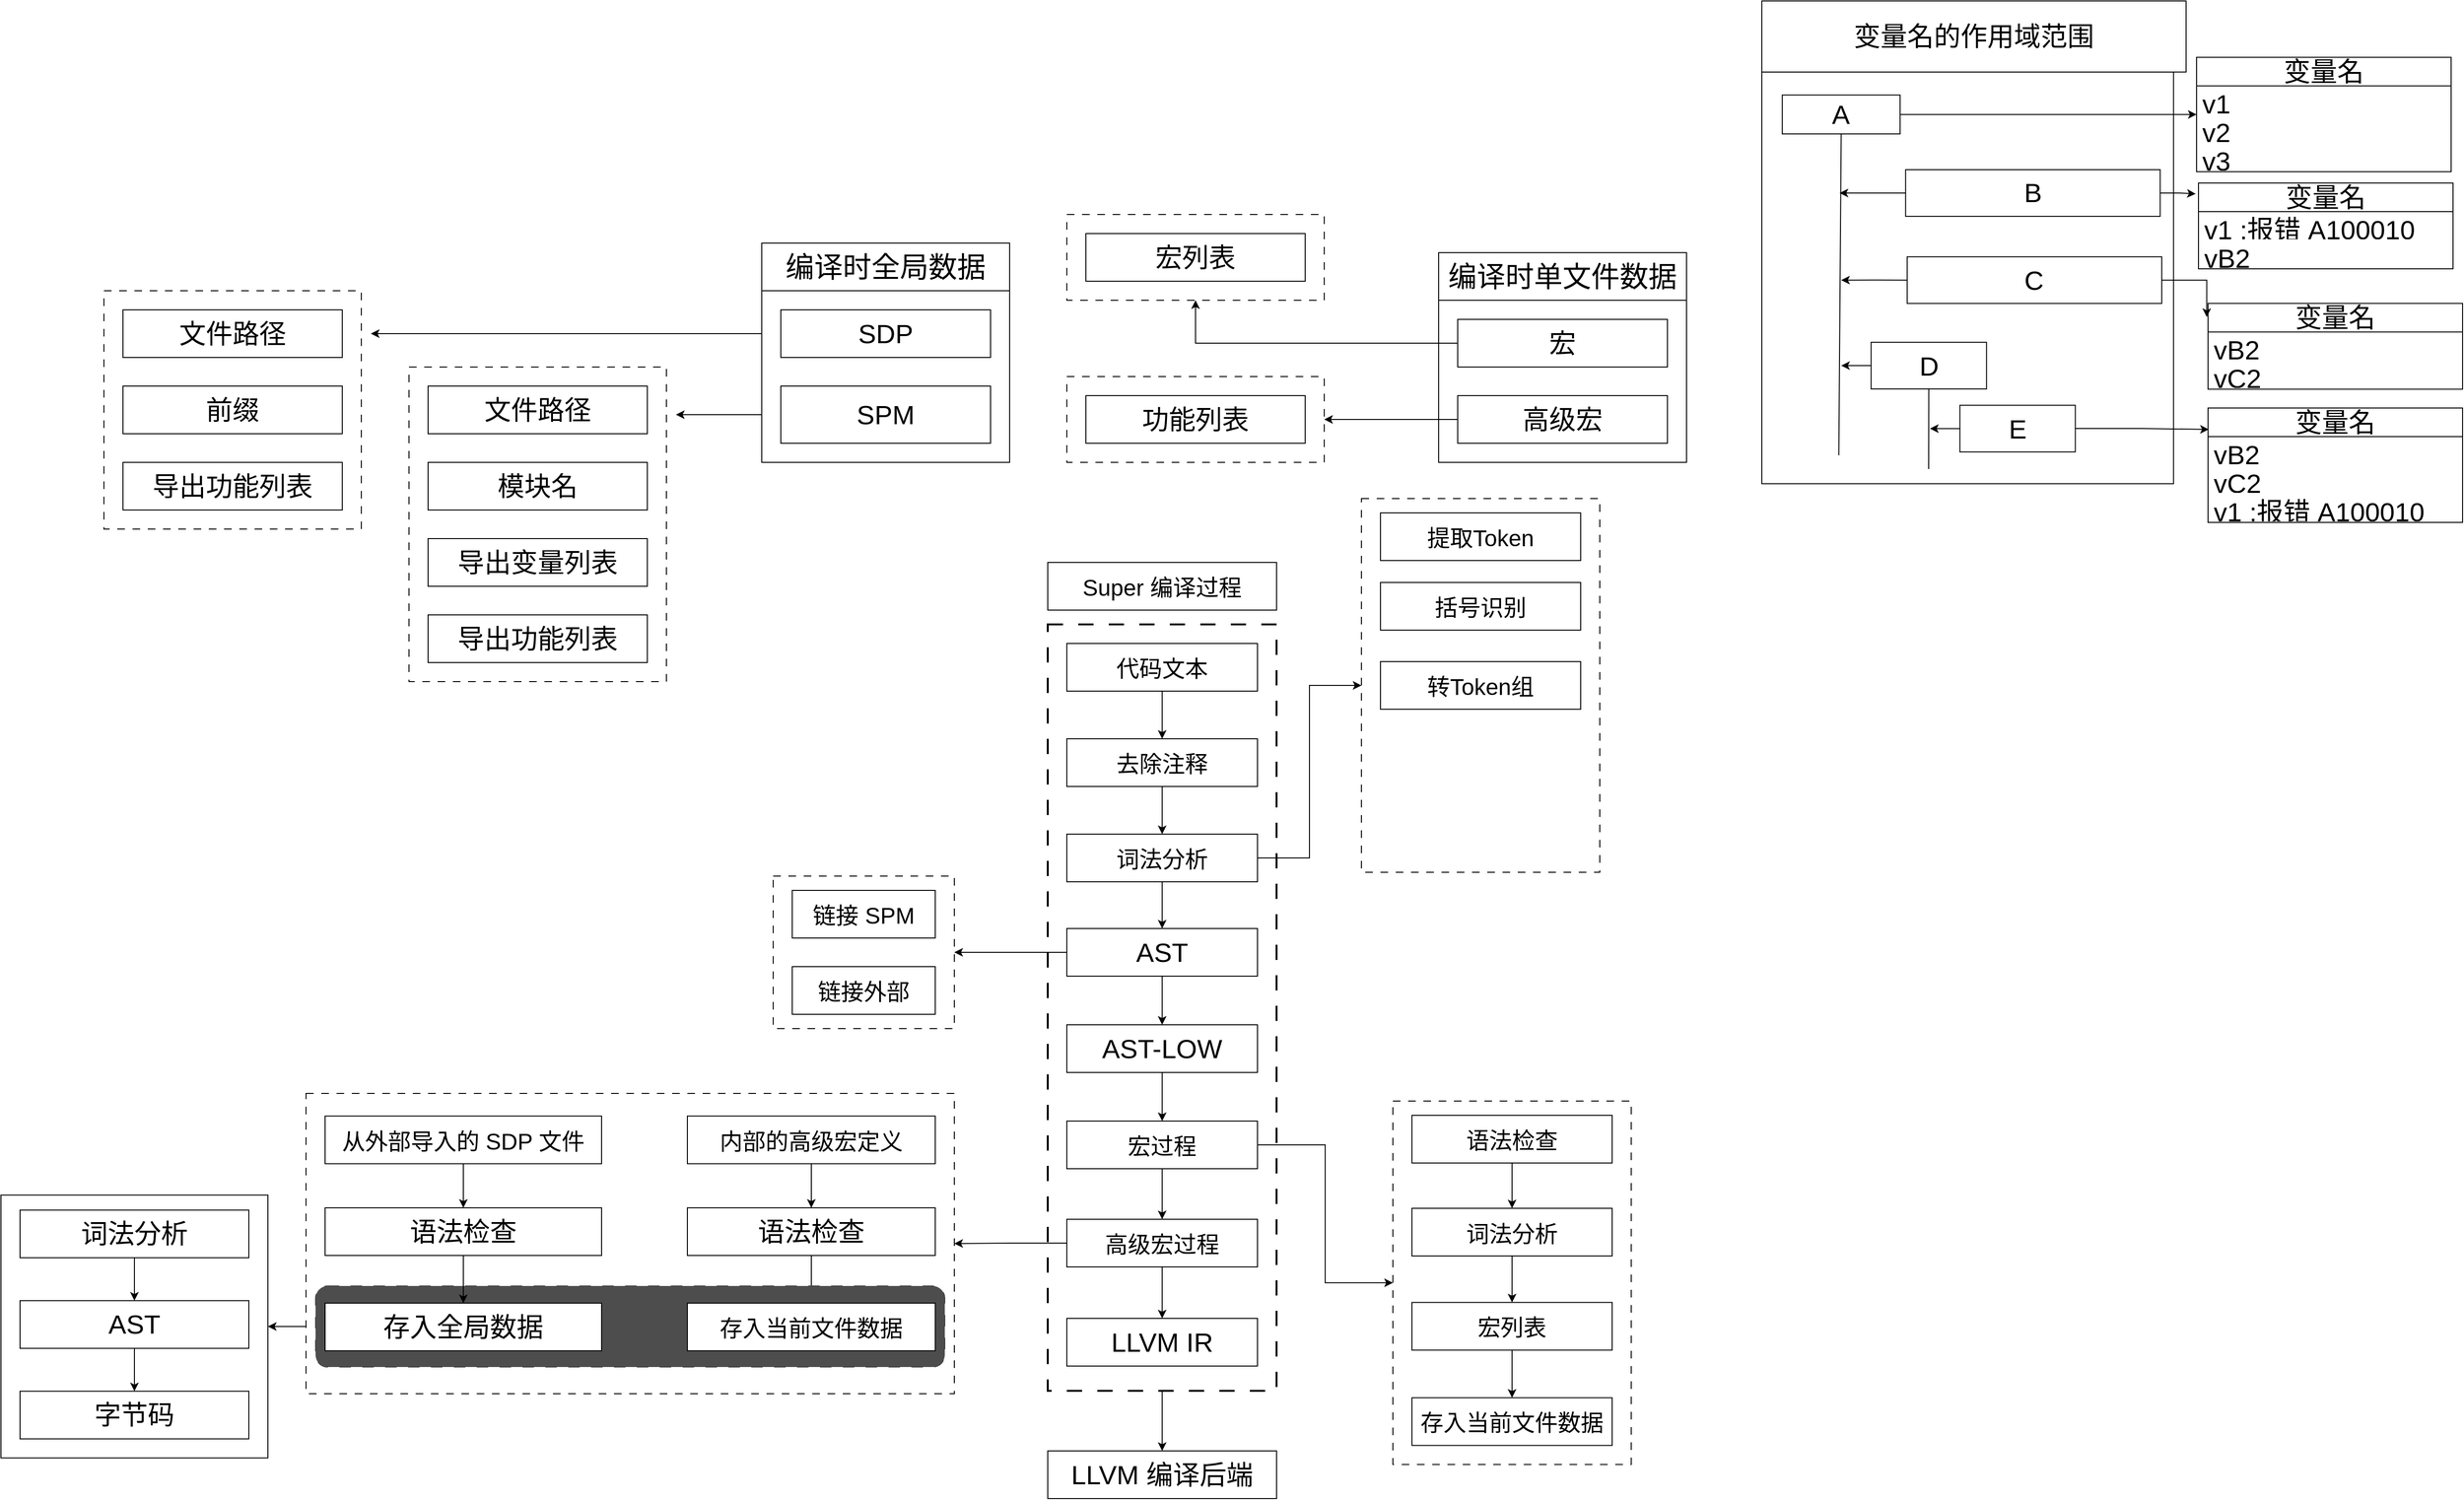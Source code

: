 <mxfile version="27.0.9">
  <diagram name="第 1 页" id="Vq4NFNa0_FkRNS-fq95_">
    <mxGraphModel dx="3046" dy="2180" grid="0" gridSize="10" guides="1" tooltips="1" connect="1" arrows="1" fold="1" page="0" pageScale="1" pageWidth="1000" pageHeight="1000" background="none" math="0" shadow="0">
      <root>
        <mxCell id="0" />
        <mxCell id="1" parent="0" />
        <mxCell id="2mUO1VsIVxacZMf1Uv3O-189" value="" style="edgeStyle=orthogonalEdgeStyle;rounded=0;orthogonalLoop=1;jettySize=auto;html=1;" parent="1" source="2mUO1VsIVxacZMf1Uv3O-9" target="2mUO1VsIVxacZMf1Uv3O-188" edge="1">
          <mxGeometry relative="1" as="geometry" />
        </mxCell>
        <mxCell id="2mUO1VsIVxacZMf1Uv3O-9" value="" style="rounded=0;whiteSpace=wrap;html=1;dashed=1;dashPattern=8 8;strokeWidth=2;" parent="1" vertex="1">
          <mxGeometry x="280" y="120" width="240" height="804" as="geometry" />
        </mxCell>
        <mxCell id="2mUO1VsIVxacZMf1Uv3O-105" value="&lt;span style=&quot;font-size: 24px;&quot;&gt;Super 编译过程&lt;/span&gt;" style="html=1;whiteSpace=wrap;fontSize=28;" parent="1" vertex="1">
          <mxGeometry x="280" y="55" width="240" height="50" as="geometry" />
        </mxCell>
        <mxCell id="2mUO1VsIVxacZMf1Uv3O-108" value="" style="edgeStyle=orthogonalEdgeStyle;rounded=0;orthogonalLoop=1;jettySize=auto;html=1;" parent="1" source="2mUO1VsIVxacZMf1Uv3O-106" target="2mUO1VsIVxacZMf1Uv3O-107" edge="1">
          <mxGeometry relative="1" as="geometry" />
        </mxCell>
        <mxCell id="2mUO1VsIVxacZMf1Uv3O-106" value="&lt;span style=&quot;font-size: 24px;&quot;&gt;代码文本&lt;/span&gt;" style="html=1;whiteSpace=wrap;fontSize=28;" parent="1" vertex="1">
          <mxGeometry x="300" y="140" width="200" height="50" as="geometry" />
        </mxCell>
        <mxCell id="2mUO1VsIVxacZMf1Uv3O-112" value="" style="edgeStyle=orthogonalEdgeStyle;rounded=0;orthogonalLoop=1;jettySize=auto;html=1;" parent="1" source="2mUO1VsIVxacZMf1Uv3O-107" target="2mUO1VsIVxacZMf1Uv3O-109" edge="1">
          <mxGeometry relative="1" as="geometry" />
        </mxCell>
        <object label="&lt;span style=&quot;font-size: 24px;&quot;&gt;去除注释&lt;/span&gt;" id="2mUO1VsIVxacZMf1Uv3O-107">
          <mxCell style="html=1;whiteSpace=wrap;fontSize=28;" parent="1" vertex="1">
            <mxGeometry x="300" y="240" width="200" height="50" as="geometry" />
          </mxCell>
        </object>
        <mxCell id="CVecepeYsr_i7JUgzHfF-67" style="edgeStyle=orthogonalEdgeStyle;rounded=0;orthogonalLoop=1;jettySize=auto;html=1;entryX=0;entryY=0.5;entryDx=0;entryDy=0;" parent="1" source="2mUO1VsIVxacZMf1Uv3O-109" target="2mUO1VsIVxacZMf1Uv3O-227" edge="1">
          <mxGeometry relative="1" as="geometry" />
        </mxCell>
        <mxCell id="8J4blaZt_7UuDxUn_A4w-1" value="" style="edgeStyle=orthogonalEdgeStyle;rounded=0;orthogonalLoop=1;jettySize=auto;html=1;" edge="1" parent="1" source="2mUO1VsIVxacZMf1Uv3O-109" target="2mUO1VsIVxacZMf1Uv3O-182">
          <mxGeometry relative="1" as="geometry" />
        </mxCell>
        <mxCell id="2mUO1VsIVxacZMf1Uv3O-109" value="&lt;font style=&quot;font-size: 24px;&quot;&gt;词法分析&lt;/font&gt;" style="html=1;whiteSpace=wrap;fontSize=28;" parent="1" vertex="1">
          <mxGeometry x="300" y="340" width="200" height="50" as="geometry" />
        </mxCell>
        <mxCell id="8J4blaZt_7UuDxUn_A4w-4" value="" style="edgeStyle=orthogonalEdgeStyle;rounded=0;orthogonalLoop=1;jettySize=auto;html=1;" edge="1" parent="1" source="2mUO1VsIVxacZMf1Uv3O-110" target="8J4blaZt_7UuDxUn_A4w-2">
          <mxGeometry relative="1" as="geometry" />
        </mxCell>
        <mxCell id="8J4blaZt_7UuDxUn_A4w-7" style="edgeStyle=orthogonalEdgeStyle;rounded=0;orthogonalLoop=1;jettySize=auto;html=1;entryX=0;entryY=0.5;entryDx=0;entryDy=0;" edge="1" parent="1" source="2mUO1VsIVxacZMf1Uv3O-110" target="2mUO1VsIVxacZMf1Uv3O-23">
          <mxGeometry relative="1" as="geometry" />
        </mxCell>
        <mxCell id="2mUO1VsIVxacZMf1Uv3O-110" value="&lt;span style=&quot;font-size: 24px;&quot;&gt;宏过程&lt;/span&gt;" style="html=1;whiteSpace=wrap;fontSize=28;" parent="1" vertex="1">
          <mxGeometry x="300" y="641" width="200" height="50" as="geometry" />
        </mxCell>
        <mxCell id="2mUO1VsIVxacZMf1Uv3O-173" style="edgeStyle=orthogonalEdgeStyle;rounded=0;orthogonalLoop=1;jettySize=auto;html=1;entryX=1;entryY=0.5;entryDx=0;entryDy=0;" parent="1" source="2mUO1VsIVxacZMf1Uv3O-171" target="2mUO1VsIVxacZMf1Uv3O-172" edge="1">
          <mxGeometry relative="1" as="geometry" />
        </mxCell>
        <mxCell id="2mUO1VsIVxacZMf1Uv3O-179" value="" style="group" parent="1" vertex="1" connectable="0">
          <mxGeometry x="-818" y="718.63" width="280" height="275.75" as="geometry" />
        </mxCell>
        <mxCell id="2mUO1VsIVxacZMf1Uv3O-172" value="" style="rounded=0;whiteSpace=wrap;html=1;" parent="2mUO1VsIVxacZMf1Uv3O-179" vertex="1">
          <mxGeometry width="280" height="275.75" as="geometry" />
        </mxCell>
        <mxCell id="2mUO1VsIVxacZMf1Uv3O-176" value="" style="edgeStyle=orthogonalEdgeStyle;rounded=0;orthogonalLoop=1;jettySize=auto;html=1;" parent="2mUO1VsIVxacZMf1Uv3O-179" source="2mUO1VsIVxacZMf1Uv3O-174" target="2mUO1VsIVxacZMf1Uv3O-175" edge="1">
          <mxGeometry relative="1" as="geometry" />
        </mxCell>
        <mxCell id="2mUO1VsIVxacZMf1Uv3O-174" value="词法分析" style="html=1;whiteSpace=wrap;fontSize=28;" parent="2mUO1VsIVxacZMf1Uv3O-179" vertex="1">
          <mxGeometry x="20" y="15.75" width="240" height="50" as="geometry" />
        </mxCell>
        <mxCell id="2mUO1VsIVxacZMf1Uv3O-178" value="" style="edgeStyle=orthogonalEdgeStyle;rounded=0;orthogonalLoop=1;jettySize=auto;html=1;" parent="2mUO1VsIVxacZMf1Uv3O-179" source="2mUO1VsIVxacZMf1Uv3O-175" target="2mUO1VsIVxacZMf1Uv3O-177" edge="1">
          <mxGeometry relative="1" as="geometry" />
        </mxCell>
        <mxCell id="2mUO1VsIVxacZMf1Uv3O-175" value="AST" style="html=1;whiteSpace=wrap;fontSize=28;" parent="2mUO1VsIVxacZMf1Uv3O-179" vertex="1">
          <mxGeometry x="20" y="110.75" width="240" height="50" as="geometry" />
        </mxCell>
        <mxCell id="2mUO1VsIVxacZMf1Uv3O-177" value="字节码" style="html=1;whiteSpace=wrap;fontSize=28;" parent="2mUO1VsIVxacZMf1Uv3O-179" vertex="1">
          <mxGeometry x="20" y="205.75" width="240" height="50" as="geometry" />
        </mxCell>
        <mxCell id="2mUO1VsIVxacZMf1Uv3O-43" value="" style="rounded=0;whiteSpace=wrap;html=1;dashed=1;dashPattern=8 8;container=0;" parent="1" vertex="1">
          <mxGeometry x="-498" y="612" width="680" height="315" as="geometry" />
        </mxCell>
        <mxCell id="2mUO1VsIVxacZMf1Uv3O-166" value="" style="edgeStyle=orthogonalEdgeStyle;rounded=0;orthogonalLoop=1;jettySize=auto;html=1;" parent="1" source="2mUO1VsIVxacZMf1Uv3O-100" target="2mUO1VsIVxacZMf1Uv3O-164" edge="1">
          <mxGeometry relative="1" as="geometry" />
        </mxCell>
        <mxCell id="2mUO1VsIVxacZMf1Uv3O-100" value="&lt;span style=&quot;font-size: 24px;&quot;&gt;从外部导入的 SDP 文件&lt;/span&gt;" style="html=1;whiteSpace=wrap;fontSize=28;container=0;" parent="1" vertex="1">
          <mxGeometry x="-478" y="635.75" width="290" height="50" as="geometry" />
        </mxCell>
        <mxCell id="2mUO1VsIVxacZMf1Uv3O-103" value="" style="edgeStyle=orthogonalEdgeStyle;rounded=0;orthogonalLoop=1;jettySize=auto;html=1;" parent="1" source="2mUO1VsIVxacZMf1Uv3O-101" target="2mUO1VsIVxacZMf1Uv3O-102" edge="1">
          <mxGeometry relative="1" as="geometry" />
        </mxCell>
        <mxCell id="2mUO1VsIVxacZMf1Uv3O-101" value="&lt;span style=&quot;font-size: 24px;&quot;&gt;内部的高级宏定义&lt;/span&gt;" style="html=1;whiteSpace=wrap;fontSize=28;container=0;" parent="1" vertex="1">
          <mxGeometry x="-98" y="635.75" width="260" height="50" as="geometry" />
        </mxCell>
        <mxCell id="2mUO1VsIVxacZMf1Uv3O-161" value="" style="edgeStyle=orthogonalEdgeStyle;rounded=0;orthogonalLoop=1;jettySize=auto;html=1;" parent="1" source="2mUO1VsIVxacZMf1Uv3O-102" target="2mUO1VsIVxacZMf1Uv3O-159" edge="1">
          <mxGeometry relative="1" as="geometry" />
        </mxCell>
        <mxCell id="2mUO1VsIVxacZMf1Uv3O-102" value="语法检查" style="html=1;whiteSpace=wrap;fontSize=28;container=0;" parent="1" vertex="1">
          <mxGeometry x="-98" y="732" width="260" height="50" as="geometry" />
        </mxCell>
        <mxCell id="2mUO1VsIVxacZMf1Uv3O-104" style="edgeStyle=orthogonalEdgeStyle;rounded=0;orthogonalLoop=1;jettySize=auto;html=1;exitX=0.5;exitY=1;exitDx=0;exitDy=0;" parent="1" source="2mUO1VsIVxacZMf1Uv3O-101" target="2mUO1VsIVxacZMf1Uv3O-101" edge="1">
          <mxGeometry relative="1" as="geometry" />
        </mxCell>
        <mxCell id="2mUO1VsIVxacZMf1Uv3O-171" value="" style="rounded=1;whiteSpace=wrap;html=1;dashed=1;dashPattern=12 12;strokeColor=light-dark(#424242,#FFFFFF);fillColor=#4D4D4D;" parent="1" vertex="1">
          <mxGeometry x="-488" y="814" width="660" height="85" as="geometry" />
        </mxCell>
        <mxCell id="2mUO1VsIVxacZMf1Uv3O-134" value="存入全局数据" style="html=1;whiteSpace=wrap;fontSize=28;container=0;" parent="1" vertex="1">
          <mxGeometry x="-478" y="832" width="290" height="50" as="geometry" />
        </mxCell>
        <mxCell id="2mUO1VsIVxacZMf1Uv3O-159" value="&lt;span style=&quot;font-size: 24px;&quot;&gt;存入&lt;/span&gt;&lt;span style=&quot;font-size: 24px;&quot;&gt;当前文件数据&lt;/span&gt;" style="html=1;whiteSpace=wrap;fontSize=28;" parent="1" vertex="1">
          <mxGeometry x="-98" y="832" width="260" height="50" as="geometry" />
        </mxCell>
        <mxCell id="2mUO1VsIVxacZMf1Uv3O-167" value="" style="edgeStyle=orthogonalEdgeStyle;rounded=0;orthogonalLoop=1;jettySize=auto;html=1;" parent="1" source="2mUO1VsIVxacZMf1Uv3O-164" target="2mUO1VsIVxacZMf1Uv3O-134" edge="1">
          <mxGeometry relative="1" as="geometry" />
        </mxCell>
        <mxCell id="2mUO1VsIVxacZMf1Uv3O-164" value="语法检查" style="html=1;whiteSpace=wrap;fontSize=28;container=0;" parent="1" vertex="1">
          <mxGeometry x="-478" y="732" width="290" height="50" as="geometry" />
        </mxCell>
        <mxCell id="2mUO1VsIVxacZMf1Uv3O-185" value="" style="edgeStyle=orthogonalEdgeStyle;rounded=0;orthogonalLoop=1;jettySize=auto;html=1;" parent="1" source="2mUO1VsIVxacZMf1Uv3O-182" target="2mUO1VsIVxacZMf1Uv3O-184" edge="1">
          <mxGeometry relative="1" as="geometry" />
        </mxCell>
        <mxCell id="2mUO1VsIVxacZMf1Uv3O-205" style="edgeStyle=orthogonalEdgeStyle;rounded=0;orthogonalLoop=1;jettySize=auto;html=1;entryX=1;entryY=0.5;entryDx=0;entryDy=0;" parent="1" source="2mUO1VsIVxacZMf1Uv3O-182" target="2mUO1VsIVxacZMf1Uv3O-192" edge="1">
          <mxGeometry relative="1" as="geometry">
            <mxPoint x="190" y="650" as="targetPoint" />
          </mxGeometry>
        </mxCell>
        <mxCell id="2mUO1VsIVxacZMf1Uv3O-182" value="AST" style="html=1;whiteSpace=wrap;fontSize=28;" parent="1" vertex="1">
          <mxGeometry x="300" y="439" width="200" height="50" as="geometry" />
        </mxCell>
        <mxCell id="8J4blaZt_7UuDxUn_A4w-3" value="" style="edgeStyle=orthogonalEdgeStyle;rounded=0;orthogonalLoop=1;jettySize=auto;html=1;" edge="1" parent="1" source="2mUO1VsIVxacZMf1Uv3O-184" target="2mUO1VsIVxacZMf1Uv3O-110">
          <mxGeometry relative="1" as="geometry" />
        </mxCell>
        <mxCell id="2mUO1VsIVxacZMf1Uv3O-184" value="AST-LOW" style="html=1;whiteSpace=wrap;fontSize=28;" parent="1" vertex="1">
          <mxGeometry x="300" y="540" width="200" height="50" as="geometry" />
        </mxCell>
        <mxCell id="2mUO1VsIVxacZMf1Uv3O-186" value="LLVM IR" style="html=1;whiteSpace=wrap;fontSize=28;" parent="1" vertex="1">
          <mxGeometry x="300" y="848" width="200" height="50" as="geometry" />
        </mxCell>
        <mxCell id="2mUO1VsIVxacZMf1Uv3O-188" value="LLVM 编译后端" style="html=1;whiteSpace=wrap;fontSize=28;" parent="1" vertex="1">
          <mxGeometry x="280" y="987" width="240" height="50" as="geometry" />
        </mxCell>
        <mxCell id="2mUO1VsIVxacZMf1Uv3O-191" value="" style="group" parent="1" vertex="1" connectable="0">
          <mxGeometry x="-8" y="384" width="190" height="160" as="geometry" />
        </mxCell>
        <mxCell id="2mUO1VsIVxacZMf1Uv3O-192" value="" style="rounded=0;whiteSpace=wrap;html=1;dashed=1;dashPattern=8 8;" parent="2mUO1VsIVxacZMf1Uv3O-191" vertex="1">
          <mxGeometry width="190" height="160" as="geometry" />
        </mxCell>
        <mxCell id="2mUO1VsIVxacZMf1Uv3O-193" value="&lt;span style=&quot;font-size: 24px;&quot;&gt;链接 SPM&lt;/span&gt;" style="html=1;whiteSpace=wrap;fontSize=28;" parent="2mUO1VsIVxacZMf1Uv3O-191" vertex="1">
          <mxGeometry x="20.0" y="15" width="150" height="50" as="geometry" />
        </mxCell>
        <mxCell id="2mUO1VsIVxacZMf1Uv3O-194" value="&lt;span style=&quot;font-size: 24px;&quot;&gt;链接外部&lt;/span&gt;" style="html=1;whiteSpace=wrap;fontSize=28;" parent="2mUO1VsIVxacZMf1Uv3O-191" vertex="1">
          <mxGeometry x="20.0" y="95" width="150" height="50" as="geometry" />
        </mxCell>
        <mxCell id="2mUO1VsIVxacZMf1Uv3O-196" value="" style="group" parent="1" vertex="1" connectable="0">
          <mxGeometry x="-710" y="-280" width="950" height="460" as="geometry" />
        </mxCell>
        <mxCell id="2mUO1VsIVxacZMf1Uv3O-122" value="" style="edgeStyle=orthogonalEdgeStyle;rounded=0;orthogonalLoop=1;jettySize=auto;html=1;" parent="2mUO1VsIVxacZMf1Uv3O-196" source="2mUO1VsIVxacZMf1Uv3O-118" edge="1">
          <mxGeometry relative="1" as="geometry">
            <mxPoint x="280" y="95" as="targetPoint" />
          </mxGeometry>
        </mxCell>
        <mxCell id="2mUO1VsIVxacZMf1Uv3O-133" value="" style="edgeStyle=orthogonalEdgeStyle;rounded=0;orthogonalLoop=1;jettySize=auto;html=1;" parent="2mUO1VsIVxacZMf1Uv3O-196" source="2mUO1VsIVxacZMf1Uv3O-119" edge="1">
          <mxGeometry relative="1" as="geometry">
            <mxPoint x="600" y="180" as="targetPoint" />
          </mxGeometry>
        </mxCell>
        <mxCell id="2mUO1VsIVxacZMf1Uv3O-127" value="" style="group" parent="2mUO1VsIVxacZMf1Uv3O-196" vertex="1" connectable="0">
          <mxGeometry x="320" y="130" width="270" height="330" as="geometry" />
        </mxCell>
        <mxCell id="2mUO1VsIVxacZMf1Uv3O-128" value="" style="rounded=0;whiteSpace=wrap;html=1;strokeColor=default;dashed=1;dashPattern=8 8;" parent="2mUO1VsIVxacZMf1Uv3O-127" vertex="1">
          <mxGeometry width="270" height="330" as="geometry" />
        </mxCell>
        <mxCell id="2mUO1VsIVxacZMf1Uv3O-129" value="文件路径" style="html=1;whiteSpace=wrap;fontSize=28;" parent="2mUO1VsIVxacZMf1Uv3O-127" vertex="1">
          <mxGeometry x="20" y="20" width="230" height="50" as="geometry" />
        </mxCell>
        <mxCell id="2mUO1VsIVxacZMf1Uv3O-130" value="模块名" style="html=1;whiteSpace=wrap;fontSize=28;" parent="2mUO1VsIVxacZMf1Uv3O-127" vertex="1">
          <mxGeometry x="20" y="100" width="230" height="50" as="geometry" />
        </mxCell>
        <mxCell id="2mUO1VsIVxacZMf1Uv3O-131" value="导出变量列表" style="html=1;whiteSpace=wrap;fontSize=28;" parent="2mUO1VsIVxacZMf1Uv3O-127" vertex="1">
          <mxGeometry x="20" y="180" width="230" height="50" as="geometry" />
        </mxCell>
        <mxCell id="2mUO1VsIVxacZMf1Uv3O-132" value="导出功能列表" style="html=1;whiteSpace=wrap;fontSize=28;" parent="2mUO1VsIVxacZMf1Uv3O-127" vertex="1">
          <mxGeometry x="20" y="260" width="230" height="50" as="geometry" />
        </mxCell>
        <mxCell id="2mUO1VsIVxacZMf1Uv3O-74" value="" style="rounded=0;whiteSpace=wrap;html=1;container=0;" parent="2mUO1VsIVxacZMf1Uv3O-196" vertex="1">
          <mxGeometry x="690" y="50" width="260" height="180" as="geometry" />
        </mxCell>
        <mxCell id="2mUO1VsIVxacZMf1Uv3O-99" value="&lt;span style=&quot;font-size: 30px;&quot;&gt;编译时全局数据&lt;/span&gt;" style="html=1;whiteSpace=wrap;fontSize=28;container=0;" parent="2mUO1VsIVxacZMf1Uv3O-196" vertex="1">
          <mxGeometry x="690" width="260" height="50" as="geometry" />
        </mxCell>
        <mxCell id="2mUO1VsIVxacZMf1Uv3O-118" value="SDP" style="html=1;whiteSpace=wrap;fontSize=28;container=0;" parent="2mUO1VsIVxacZMf1Uv3O-196" vertex="1">
          <mxGeometry x="710" y="70" width="220" height="50" as="geometry" />
        </mxCell>
        <mxCell id="2mUO1VsIVxacZMf1Uv3O-119" value="SPM" style="html=1;whiteSpace=wrap;fontSize=28;container=0;" parent="2mUO1VsIVxacZMf1Uv3O-196" vertex="1">
          <mxGeometry x="710" y="150" width="220" height="60" as="geometry" />
        </mxCell>
        <mxCell id="2mUO1VsIVxacZMf1Uv3O-145" value="" style="group" parent="2mUO1VsIVxacZMf1Uv3O-196" vertex="1" connectable="0">
          <mxGeometry y="50" width="270" height="250" as="geometry" />
        </mxCell>
        <mxCell id="2mUO1VsIVxacZMf1Uv3O-121" value="" style="rounded=0;whiteSpace=wrap;html=1;strokeColor=default;dashed=1;dashPattern=8 8;" parent="2mUO1VsIVxacZMf1Uv3O-145" vertex="1">
          <mxGeometry width="270" height="250" as="geometry" />
        </mxCell>
        <mxCell id="2mUO1VsIVxacZMf1Uv3O-120" value="文件路径" style="html=1;whiteSpace=wrap;fontSize=28;" parent="2mUO1VsIVxacZMf1Uv3O-145" vertex="1">
          <mxGeometry x="20" y="20" width="230" height="50" as="geometry" />
        </mxCell>
        <mxCell id="2mUO1VsIVxacZMf1Uv3O-123" value="前缀" style="html=1;whiteSpace=wrap;fontSize=28;" parent="2mUO1VsIVxacZMf1Uv3O-145" vertex="1">
          <mxGeometry x="20" y="100" width="230" height="50" as="geometry" />
        </mxCell>
        <mxCell id="2mUO1VsIVxacZMf1Uv3O-125" value="导出功能列表" style="html=1;whiteSpace=wrap;fontSize=28;" parent="2mUO1VsIVxacZMf1Uv3O-145" vertex="1">
          <mxGeometry x="20" y="180" width="230" height="50" as="geometry" />
        </mxCell>
        <mxCell id="2mUO1VsIVxacZMf1Uv3O-197" value="" style="group" parent="1" vertex="1" connectable="0">
          <mxGeometry x="300" y="-310" width="650" height="260" as="geometry" />
        </mxCell>
        <mxCell id="2mUO1VsIVxacZMf1Uv3O-139" value="" style="rounded=0;whiteSpace=wrap;html=1;container=0;" parent="2mUO1VsIVxacZMf1Uv3O-197" vertex="1">
          <mxGeometry x="390" y="90" width="260" height="170" as="geometry" />
        </mxCell>
        <mxCell id="2mUO1VsIVxacZMf1Uv3O-140" value="&lt;span style=&quot;font-size: 30px;&quot;&gt;编译时单文件数据&lt;/span&gt;" style="html=1;whiteSpace=wrap;fontSize=28;container=0;" parent="2mUO1VsIVxacZMf1Uv3O-197" vertex="1">
          <mxGeometry x="390" y="40" width="260" height="50" as="geometry" />
        </mxCell>
        <mxCell id="2mUO1VsIVxacZMf1Uv3O-157" value="" style="edgeStyle=orthogonalEdgeStyle;rounded=0;orthogonalLoop=1;jettySize=auto;html=1;entryX=0.5;entryY=1;entryDx=0;entryDy=0;entryPerimeter=0;" parent="2mUO1VsIVxacZMf1Uv3O-197" source="2mUO1VsIVxacZMf1Uv3O-143" target="2mUO1VsIVxacZMf1Uv3O-155" edge="1">
          <mxGeometry relative="1" as="geometry" />
        </mxCell>
        <mxCell id="2mUO1VsIVxacZMf1Uv3O-143" value="宏" style="html=1;whiteSpace=wrap;fontSize=28;" parent="2mUO1VsIVxacZMf1Uv3O-197" vertex="1">
          <mxGeometry x="410" y="110" width="220" height="50" as="geometry" />
        </mxCell>
        <mxCell id="2mUO1VsIVxacZMf1Uv3O-152" value="" style="edgeStyle=orthogonalEdgeStyle;rounded=0;orthogonalLoop=1;jettySize=auto;html=1;entryX=1;entryY=0.5;entryDx=0;entryDy=0;" parent="2mUO1VsIVxacZMf1Uv3O-197" source="2mUO1VsIVxacZMf1Uv3O-144" target="2mUO1VsIVxacZMf1Uv3O-147" edge="1">
          <mxGeometry relative="1" as="geometry" />
        </mxCell>
        <mxCell id="2mUO1VsIVxacZMf1Uv3O-144" value="高级宏" style="html=1;whiteSpace=wrap;fontSize=28;" parent="2mUO1VsIVxacZMf1Uv3O-197" vertex="1">
          <mxGeometry x="410" y="190" width="220" height="50" as="geometry" />
        </mxCell>
        <mxCell id="2mUO1VsIVxacZMf1Uv3O-153" value="" style="group" parent="2mUO1VsIVxacZMf1Uv3O-197" vertex="1" connectable="0">
          <mxGeometry y="170" width="270" height="90" as="geometry" />
        </mxCell>
        <mxCell id="2mUO1VsIVxacZMf1Uv3O-147" value="" style="rounded=0;whiteSpace=wrap;html=1;strokeColor=default;dashed=1;dashPattern=8 8;container=0;" parent="2mUO1VsIVxacZMf1Uv3O-153" vertex="1">
          <mxGeometry width="270" height="90" as="geometry" />
        </mxCell>
        <mxCell id="2mUO1VsIVxacZMf1Uv3O-148" value="功能列表" style="html=1;whiteSpace=wrap;fontSize=28;container=0;" parent="2mUO1VsIVxacZMf1Uv3O-153" vertex="1">
          <mxGeometry x="20" y="20" width="230" height="50" as="geometry" />
        </mxCell>
        <mxCell id="2mUO1VsIVxacZMf1Uv3O-154" value="" style="group" parent="2mUO1VsIVxacZMf1Uv3O-197" vertex="1" connectable="0">
          <mxGeometry width="270" height="90" as="geometry" />
        </mxCell>
        <mxCell id="2mUO1VsIVxacZMf1Uv3O-155" value="" style="rounded=0;whiteSpace=wrap;html=1;strokeColor=default;dashed=1;dashPattern=8 8;container=0;" parent="2mUO1VsIVxacZMf1Uv3O-154" vertex="1">
          <mxGeometry width="270" height="90" as="geometry" />
        </mxCell>
        <mxCell id="2mUO1VsIVxacZMf1Uv3O-156" value="宏列表" style="html=1;whiteSpace=wrap;fontSize=28;container=0;" parent="2mUO1VsIVxacZMf1Uv3O-154" vertex="1">
          <mxGeometry x="20" y="20" width="230" height="50" as="geometry" />
        </mxCell>
        <mxCell id="2mUO1VsIVxacZMf1Uv3O-225" value="" style="group" parent="1" vertex="1" connectable="0">
          <mxGeometry x="642" y="620" width="250" height="381.25" as="geometry" />
        </mxCell>
        <mxCell id="2mUO1VsIVxacZMf1Uv3O-23" value="" style="rounded=0;whiteSpace=wrap;html=1;dashed=1;dashPattern=8 8;" parent="2mUO1VsIVxacZMf1Uv3O-225" vertex="1">
          <mxGeometry width="250" height="381.25" as="geometry" />
        </mxCell>
        <mxCell id="2mUO1VsIVxacZMf1Uv3O-218" value="" style="edgeStyle=orthogonalEdgeStyle;rounded=0;orthogonalLoop=1;jettySize=auto;html=1;" parent="2mUO1VsIVxacZMf1Uv3O-225" source="2mUO1VsIVxacZMf1Uv3O-116" target="2mUO1VsIVxacZMf1Uv3O-217" edge="1">
          <mxGeometry relative="1" as="geometry" />
        </mxCell>
        <mxCell id="2mUO1VsIVxacZMf1Uv3O-116" value="&lt;span style=&quot;font-size: 24px;&quot;&gt;语法检查&lt;/span&gt;" style="html=1;whiteSpace=wrap;fontSize=28;" parent="2mUO1VsIVxacZMf1Uv3O-225" vertex="1">
          <mxGeometry x="20" y="15" width="210" height="50" as="geometry" />
        </mxCell>
        <mxCell id="2mUO1VsIVxacZMf1Uv3O-223" value="" style="edgeStyle=orthogonalEdgeStyle;rounded=0;orthogonalLoop=1;jettySize=auto;html=1;" parent="2mUO1VsIVxacZMf1Uv3O-225" source="2mUO1VsIVxacZMf1Uv3O-217" target="2mUO1VsIVxacZMf1Uv3O-221" edge="1">
          <mxGeometry relative="1" as="geometry" />
        </mxCell>
        <mxCell id="2mUO1VsIVxacZMf1Uv3O-217" value="&lt;span style=&quot;font-size: 24px;&quot;&gt;词法分析&lt;/span&gt;" style="html=1;whiteSpace=wrap;fontSize=28;" parent="2mUO1VsIVxacZMf1Uv3O-225" vertex="1">
          <mxGeometry x="20" y="112.5" width="210" height="50" as="geometry" />
        </mxCell>
        <mxCell id="2mUO1VsIVxacZMf1Uv3O-219" value="&lt;span style=&quot;font-size: 24px;&quot;&gt;存入&lt;/span&gt;&lt;span style=&quot;font-size: 24px;&quot;&gt;当前文件数据&lt;/span&gt;" style="html=1;whiteSpace=wrap;fontSize=28;" parent="2mUO1VsIVxacZMf1Uv3O-225" vertex="1">
          <mxGeometry x="20" y="311.25" width="210" height="50" as="geometry" />
        </mxCell>
        <mxCell id="2mUO1VsIVxacZMf1Uv3O-224" value="" style="edgeStyle=orthogonalEdgeStyle;rounded=0;orthogonalLoop=1;jettySize=auto;html=1;" parent="2mUO1VsIVxacZMf1Uv3O-225" source="2mUO1VsIVxacZMf1Uv3O-221" target="2mUO1VsIVxacZMf1Uv3O-219" edge="1">
          <mxGeometry relative="1" as="geometry" />
        </mxCell>
        <mxCell id="2mUO1VsIVxacZMf1Uv3O-221" value="&lt;font style=&quot;font-size: 24px;&quot;&gt;宏列表&lt;/font&gt;" style="html=1;whiteSpace=wrap;fontSize=28;" parent="2mUO1VsIVxacZMf1Uv3O-225" vertex="1">
          <mxGeometry x="20" y="211.25" width="210" height="50" as="geometry" />
        </mxCell>
        <mxCell id="2mUO1VsIVxacZMf1Uv3O-227" value="" style="rounded=0;whiteSpace=wrap;html=1;dashed=1;dashPattern=8 8;" parent="1" vertex="1">
          <mxGeometry x="609" y="-12" width="250" height="392" as="geometry" />
        </mxCell>
        <mxCell id="2mUO1VsIVxacZMf1Uv3O-229" value="&lt;span style=&quot;font-size: 24px;&quot;&gt;提取Token&lt;/span&gt;" style="html=1;whiteSpace=wrap;fontSize=28;" parent="1" vertex="1">
          <mxGeometry x="629" y="3" width="210" height="50" as="geometry" />
        </mxCell>
        <mxCell id="CVecepeYsr_i7JUgzHfF-22" value="" style="group" parent="1" vertex="1" connectable="0">
          <mxGeometry x="1029" y="-534" width="445" height="531" as="geometry" />
        </mxCell>
        <mxCell id="CVecepeYsr_i7JUgzHfF-20" value="" style="whiteSpace=wrap;html=1;aspect=fixed;" parent="CVecepeYsr_i7JUgzHfF-22" vertex="1">
          <mxGeometry y="74.579" width="431.833" height="431.833" as="geometry" />
        </mxCell>
        <mxCell id="CVecepeYsr_i7JUgzHfF-21" value="变量名的作用域范围" style="html=1;whiteSpace=wrap;fontSize=28;" parent="CVecepeYsr_i7JUgzHfF-22" vertex="1">
          <mxGeometry width="445" height="74.579" as="geometry" />
        </mxCell>
        <mxCell id="CVecepeYsr_i7JUgzHfF-23" value="A" style="html=1;whiteSpace=wrap;fontSize=28;" parent="CVecepeYsr_i7JUgzHfF-22" vertex="1">
          <mxGeometry x="21.426" y="98.696" width="123.611" height="40.783" as="geometry" />
        </mxCell>
        <mxCell id="CVecepeYsr_i7JUgzHfF-24" value="" style="endArrow=none;html=1;rounded=0;entryX=0.5;entryY=1;entryDx=0;entryDy=0;exitX=0.187;exitY=0.931;exitDx=0;exitDy=0;exitPerimeter=0;" parent="CVecepeYsr_i7JUgzHfF-22" source="CVecepeYsr_i7JUgzHfF-20" target="CVecepeYsr_i7JUgzHfF-23" edge="1">
          <mxGeometry width="50" height="50" relative="1" as="geometry">
            <mxPoint x="83.231" y="371.945" as="sourcePoint" />
            <mxPoint x="-3.296" y="230.018" as="targetPoint" />
          </mxGeometry>
        </mxCell>
        <mxCell id="CVecepeYsr_i7JUgzHfF-28" value="" style="group;fontSize=28;" parent="CVecepeYsr_i7JUgzHfF-22" vertex="1" connectable="0">
          <mxGeometry x="81.583" y="177" width="336.222" height="48.94" as="geometry" />
        </mxCell>
        <mxCell id="CVecepeYsr_i7JUgzHfF-27" style="edgeStyle=orthogonalEdgeStyle;rounded=0;orthogonalLoop=1;jettySize=auto;html=1;exitX=0;exitY=0.5;exitDx=0;exitDy=0;" parent="CVecepeYsr_i7JUgzHfF-28" source="CVecepeYsr_i7JUgzHfF-26" edge="1">
          <mxGeometry relative="1" as="geometry">
            <mxPoint y="24.47" as="targetPoint" />
          </mxGeometry>
        </mxCell>
        <mxCell id="CVecepeYsr_i7JUgzHfF-26" value="&lt;font style=&quot;font-size: 28px;&quot;&gt;B&lt;/font&gt;" style="rounded=0;whiteSpace=wrap;html=1;fontSize=11;" parent="CVecepeYsr_i7JUgzHfF-28" vertex="1">
          <mxGeometry x="69.222" width="267" height="48.94" as="geometry" />
        </mxCell>
        <mxCell id="CVecepeYsr_i7JUgzHfF-29" value="" style="group" parent="CVecepeYsr_i7JUgzHfF-22" vertex="1" connectable="0">
          <mxGeometry x="83.231" y="268.355" width="336.222" height="48.94" as="geometry" />
        </mxCell>
        <mxCell id="CVecepeYsr_i7JUgzHfF-30" style="edgeStyle=orthogonalEdgeStyle;rounded=0;orthogonalLoop=1;jettySize=auto;html=1;exitX=0;exitY=0.5;exitDx=0;exitDy=0;" parent="CVecepeYsr_i7JUgzHfF-29" source="CVecepeYsr_i7JUgzHfF-31" edge="1">
          <mxGeometry relative="1" as="geometry">
            <mxPoint y="24.47" as="targetPoint" />
          </mxGeometry>
        </mxCell>
        <mxCell id="CVecepeYsr_i7JUgzHfF-31" value="&lt;font style=&quot;font-size: 28px;&quot;&gt;C&lt;/font&gt;" style="rounded=0;whiteSpace=wrap;html=1;" parent="CVecepeYsr_i7JUgzHfF-29" vertex="1">
          <mxGeometry x="69.222" width="267" height="48.94" as="geometry" />
        </mxCell>
        <mxCell id="CVecepeYsr_i7JUgzHfF-32" value="" style="group" parent="CVecepeYsr_i7JUgzHfF-22" vertex="1" connectable="0">
          <mxGeometry x="83.231" y="358.078" width="152.454" height="48.94" as="geometry" />
        </mxCell>
        <mxCell id="CVecepeYsr_i7JUgzHfF-33" style="edgeStyle=orthogonalEdgeStyle;rounded=0;orthogonalLoop=1;jettySize=auto;html=1;exitX=0;exitY=0.5;exitDx=0;exitDy=0;" parent="CVecepeYsr_i7JUgzHfF-32" source="CVecepeYsr_i7JUgzHfF-34" edge="1">
          <mxGeometry relative="1" as="geometry">
            <mxPoint y="24.47" as="targetPoint" />
          </mxGeometry>
        </mxCell>
        <mxCell id="CVecepeYsr_i7JUgzHfF-34" value="&lt;font style=&quot;font-size: 28px;&quot;&gt;D&lt;/font&gt;" style="rounded=0;whiteSpace=wrap;html=1;" parent="CVecepeYsr_i7JUgzHfF-32" vertex="1">
          <mxGeometry x="31.388" width="121.066" height="48.94" as="geometry" />
        </mxCell>
        <mxCell id="CVecepeYsr_i7JUgzHfF-35" value="" style="endArrow=none;html=1;rounded=0;exitX=0.5;exitY=1;exitDx=0;exitDy=0;" parent="CVecepeYsr_i7JUgzHfF-22" source="CVecepeYsr_i7JUgzHfF-34" edge="1">
          <mxGeometry width="50" height="50" relative="1" as="geometry">
            <mxPoint x="182.944" y="376.023" as="sourcePoint" />
            <mxPoint x="175" y="491" as="targetPoint" />
          </mxGeometry>
        </mxCell>
        <mxCell id="CVecepeYsr_i7JUgzHfF-36" value="" style="group" parent="CVecepeYsr_i7JUgzHfF-22" vertex="1" connectable="0">
          <mxGeometry x="176.352" y="424.147" width="152.454" height="48.94" as="geometry" />
        </mxCell>
        <mxCell id="CVecepeYsr_i7JUgzHfF-37" style="edgeStyle=orthogonalEdgeStyle;rounded=0;orthogonalLoop=1;jettySize=auto;html=1;exitX=0;exitY=0.5;exitDx=0;exitDy=0;" parent="CVecepeYsr_i7JUgzHfF-36" source="CVecepeYsr_i7JUgzHfF-38" edge="1">
          <mxGeometry relative="1" as="geometry">
            <mxPoint y="24.47" as="targetPoint" />
          </mxGeometry>
        </mxCell>
        <mxCell id="CVecepeYsr_i7JUgzHfF-38" value="&lt;font style=&quot;font-size: 28px;&quot;&gt;E&lt;/font&gt;" style="rounded=0;whiteSpace=wrap;html=1;" parent="CVecepeYsr_i7JUgzHfF-36" vertex="1">
          <mxGeometry x="31.388" width="121.066" height="48.94" as="geometry" />
        </mxCell>
        <mxCell id="CVecepeYsr_i7JUgzHfF-44" value="变量名" style="swimlane;fontStyle=0;childLayout=stackLayout;horizontal=1;startSize=30;horizontalStack=0;resizeParent=1;resizeParentMax=0;resizeLast=0;collapsible=1;marginBottom=0;whiteSpace=wrap;html=1;fontSize=28;" parent="1" vertex="1">
          <mxGeometry x="1485" y="-474.91" width="267" height="120" as="geometry">
            <mxRectangle x="1728" y="-327.91" width="119" height="46" as="alternateBounds" />
          </mxGeometry>
        </mxCell>
        <mxCell id="CVecepeYsr_i7JUgzHfF-45" value="v1" style="text;strokeColor=none;fillColor=none;align=left;verticalAlign=middle;spacingLeft=4;spacingRight=4;overflow=hidden;points=[[0,0.5],[1,0.5]];portConstraint=eastwest;rotatable=0;whiteSpace=wrap;html=1;fontSize=28;" parent="CVecepeYsr_i7JUgzHfF-44" vertex="1">
          <mxGeometry y="30" width="267" height="30" as="geometry" />
        </mxCell>
        <mxCell id="CVecepeYsr_i7JUgzHfF-46" value="v2" style="text;strokeColor=none;fillColor=none;align=left;verticalAlign=middle;spacingLeft=4;spacingRight=4;overflow=hidden;points=[[0,0.5],[1,0.5]];portConstraint=eastwest;rotatable=0;whiteSpace=wrap;html=1;fontSize=28;" parent="CVecepeYsr_i7JUgzHfF-44" vertex="1">
          <mxGeometry y="60" width="267" height="30" as="geometry" />
        </mxCell>
        <mxCell id="CVecepeYsr_i7JUgzHfF-47" value="v3" style="text;strokeColor=none;fillColor=none;align=left;verticalAlign=middle;spacingLeft=4;spacingRight=4;overflow=hidden;points=[[0,0.5],[1,0.5]];portConstraint=eastwest;rotatable=0;whiteSpace=wrap;html=1;fontSize=28;" parent="CVecepeYsr_i7JUgzHfF-44" vertex="1">
          <mxGeometry y="90" width="267" height="30" as="geometry" />
        </mxCell>
        <mxCell id="CVecepeYsr_i7JUgzHfF-48" style="edgeStyle=orthogonalEdgeStyle;rounded=0;orthogonalLoop=1;jettySize=auto;html=1;entryX=0;entryY=0.5;entryDx=0;entryDy=0;" parent="1" source="CVecepeYsr_i7JUgzHfF-23" target="CVecepeYsr_i7JUgzHfF-44" edge="1">
          <mxGeometry relative="1" as="geometry" />
        </mxCell>
        <mxCell id="CVecepeYsr_i7JUgzHfF-50" value="变量名" style="swimlane;fontStyle=0;childLayout=stackLayout;horizontal=1;startSize=30;horizontalStack=0;resizeParent=1;resizeParentMax=0;resizeLast=0;collapsible=1;marginBottom=0;whiteSpace=wrap;html=1;fontSize=28;fixedWidth=0;" parent="1" vertex="1">
          <mxGeometry x="1487" y="-343" width="267" height="90" as="geometry">
            <mxRectangle x="1728" y="-327.91" width="119" height="46" as="alternateBounds" />
          </mxGeometry>
        </mxCell>
        <mxCell id="CVecepeYsr_i7JUgzHfF-51" value="v1 ;报错 A100010" style="text;strokeColor=none;fillColor=none;align=left;verticalAlign=middle;spacingLeft=4;spacingRight=4;overflow=hidden;points=[[0,0.5],[1,0.5]];portConstraint=eastwest;rotatable=0;whiteSpace=wrap;html=1;fontSize=28;" parent="CVecepeYsr_i7JUgzHfF-50" vertex="1">
          <mxGeometry y="30" width="267" height="30" as="geometry" />
        </mxCell>
        <mxCell id="CVecepeYsr_i7JUgzHfF-52" value="vB2" style="text;strokeColor=none;fillColor=none;align=left;verticalAlign=middle;spacingLeft=4;spacingRight=4;overflow=hidden;points=[[0,0.5],[1,0.5]];portConstraint=eastwest;rotatable=0;whiteSpace=wrap;html=1;fontSize=28;" parent="CVecepeYsr_i7JUgzHfF-50" vertex="1">
          <mxGeometry y="60" width="267" height="30" as="geometry" />
        </mxCell>
        <mxCell id="CVecepeYsr_i7JUgzHfF-54" style="edgeStyle=orthogonalEdgeStyle;rounded=0;orthogonalLoop=1;jettySize=auto;html=1;entryX=-0.011;entryY=0.126;entryDx=0;entryDy=0;entryPerimeter=0;" parent="1" source="CVecepeYsr_i7JUgzHfF-26" target="CVecepeYsr_i7JUgzHfF-50" edge="1">
          <mxGeometry relative="1" as="geometry" />
        </mxCell>
        <mxCell id="CVecepeYsr_i7JUgzHfF-55" value="变量名" style="swimlane;fontStyle=0;childLayout=stackLayout;horizontal=1;startSize=30;horizontalStack=0;resizeParent=1;resizeParentMax=0;resizeLast=0;collapsible=1;marginBottom=0;whiteSpace=wrap;html=1;fontSize=28;fixedWidth=0;" parent="1" vertex="1">
          <mxGeometry x="1497" y="-216.71" width="267" height="90" as="geometry">
            <mxRectangle x="1728" y="-327.91" width="119" height="46" as="alternateBounds" />
          </mxGeometry>
        </mxCell>
        <mxCell id="CVecepeYsr_i7JUgzHfF-56" value="vB2" style="text;strokeColor=none;fillColor=none;align=left;verticalAlign=middle;spacingLeft=4;spacingRight=4;overflow=hidden;points=[[0,0.5],[1,0.5]];portConstraint=eastwest;rotatable=0;whiteSpace=wrap;html=1;fontSize=28;" parent="CVecepeYsr_i7JUgzHfF-55" vertex="1">
          <mxGeometry y="30" width="267" height="30" as="geometry" />
        </mxCell>
        <mxCell id="CVecepeYsr_i7JUgzHfF-57" value="vC2" style="text;strokeColor=none;fillColor=none;align=left;verticalAlign=middle;spacingLeft=4;spacingRight=4;overflow=hidden;points=[[0,0.5],[1,0.5]];portConstraint=eastwest;rotatable=0;whiteSpace=wrap;html=1;fontSize=28;" parent="CVecepeYsr_i7JUgzHfF-55" vertex="1">
          <mxGeometry y="60" width="267" height="30" as="geometry" />
        </mxCell>
        <mxCell id="CVecepeYsr_i7JUgzHfF-58" style="edgeStyle=orthogonalEdgeStyle;rounded=0;orthogonalLoop=1;jettySize=auto;html=1;entryX=-0.005;entryY=0.158;entryDx=0;entryDy=0;entryPerimeter=0;" parent="1" source="CVecepeYsr_i7JUgzHfF-31" target="CVecepeYsr_i7JUgzHfF-55" edge="1">
          <mxGeometry relative="1" as="geometry" />
        </mxCell>
        <mxCell id="CVecepeYsr_i7JUgzHfF-59" value="变量名" style="swimlane;fontStyle=0;childLayout=stackLayout;horizontal=1;startSize=30;horizontalStack=0;resizeParent=1;resizeParentMax=0;resizeLast=0;collapsible=1;marginBottom=0;whiteSpace=wrap;html=1;fontSize=28;fixedWidth=0;" parent="1" vertex="1">
          <mxGeometry x="1497" y="-107" width="267" height="120" as="geometry">
            <mxRectangle x="1728" y="-327.91" width="119" height="46" as="alternateBounds" />
          </mxGeometry>
        </mxCell>
        <mxCell id="CVecepeYsr_i7JUgzHfF-60" value="vB2" style="text;strokeColor=none;fillColor=none;align=left;verticalAlign=middle;spacingLeft=4;spacingRight=4;overflow=hidden;points=[[0,0.5],[1,0.5]];portConstraint=eastwest;rotatable=0;whiteSpace=wrap;html=1;fontSize=28;" parent="CVecepeYsr_i7JUgzHfF-59" vertex="1">
          <mxGeometry y="30" width="267" height="30" as="geometry" />
        </mxCell>
        <mxCell id="CVecepeYsr_i7JUgzHfF-61" value="vC2" style="text;strokeColor=none;fillColor=none;align=left;verticalAlign=middle;spacingLeft=4;spacingRight=4;overflow=hidden;points=[[0,0.5],[1,0.5]];portConstraint=eastwest;rotatable=0;whiteSpace=wrap;html=1;fontSize=28;" parent="CVecepeYsr_i7JUgzHfF-59" vertex="1">
          <mxGeometry y="60" width="267" height="30" as="geometry" />
        </mxCell>
        <mxCell id="CVecepeYsr_i7JUgzHfF-63" value="v1 ;报错 A100010&amp;nbsp;" style="text;strokeColor=none;fillColor=none;align=left;verticalAlign=middle;spacingLeft=4;spacingRight=4;overflow=hidden;points=[[0,0.5],[1,0.5]];portConstraint=eastwest;rotatable=0;whiteSpace=wrap;html=1;fontSize=28;" parent="CVecepeYsr_i7JUgzHfF-59" vertex="1">
          <mxGeometry y="90" width="267" height="30" as="geometry" />
        </mxCell>
        <mxCell id="CVecepeYsr_i7JUgzHfF-62" style="edgeStyle=orthogonalEdgeStyle;rounded=0;orthogonalLoop=1;jettySize=auto;html=1;entryX=0.003;entryY=0.187;entryDx=0;entryDy=0;entryPerimeter=0;" parent="1" source="CVecepeYsr_i7JUgzHfF-38" target="CVecepeYsr_i7JUgzHfF-59" edge="1">
          <mxGeometry relative="1" as="geometry" />
        </mxCell>
        <mxCell id="CVecepeYsr_i7JUgzHfF-66" value="&lt;span style=&quot;font-size: 24px;&quot;&gt;括号识别&lt;/span&gt;" style="html=1;whiteSpace=wrap;fontSize=28;container=0;" parent="1" vertex="1">
          <mxGeometry x="629" y="76" width="210" height="50" as="geometry" />
        </mxCell>
        <mxCell id="CVecepeYsr_i7JUgzHfF-68" value="&lt;span style=&quot;font-size: 24px;&quot;&gt;转Token组&lt;/span&gt;" style="html=1;whiteSpace=wrap;fontSize=28;container=0;" parent="1" vertex="1">
          <mxGeometry x="629" y="159" width="210" height="50" as="geometry" />
        </mxCell>
        <mxCell id="8J4blaZt_7UuDxUn_A4w-5" value="" style="edgeStyle=orthogonalEdgeStyle;rounded=0;orthogonalLoop=1;jettySize=auto;html=1;" edge="1" parent="1" source="8J4blaZt_7UuDxUn_A4w-2" target="2mUO1VsIVxacZMf1Uv3O-186">
          <mxGeometry relative="1" as="geometry" />
        </mxCell>
        <mxCell id="8J4blaZt_7UuDxUn_A4w-6" value="" style="edgeStyle=orthogonalEdgeStyle;rounded=0;orthogonalLoop=1;jettySize=auto;html=1;" edge="1" parent="1" source="8J4blaZt_7UuDxUn_A4w-2" target="2mUO1VsIVxacZMf1Uv3O-43">
          <mxGeometry relative="1" as="geometry" />
        </mxCell>
        <mxCell id="8J4blaZt_7UuDxUn_A4w-2" value="&lt;span style=&quot;font-size: 24px;&quot;&gt;高级宏过程&lt;/span&gt;" style="html=1;whiteSpace=wrap;fontSize=28;" vertex="1" parent="1">
          <mxGeometry x="300" y="744" width="200" height="50" as="geometry" />
        </mxCell>
      </root>
    </mxGraphModel>
  </diagram>
</mxfile>
